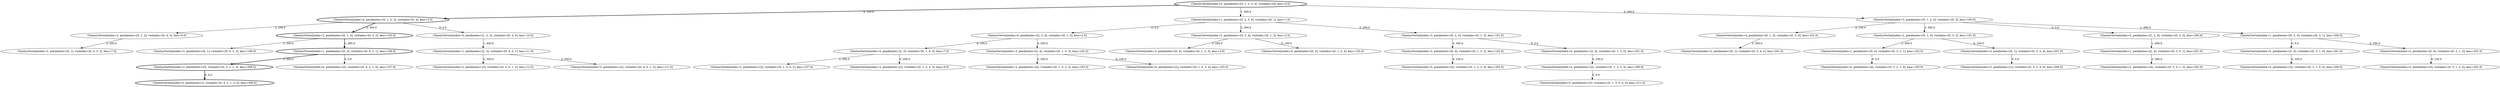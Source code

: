 strict digraph G {
  1 [ style="solid" label="ClientesVertex[index=3, pendientes=[0, 4], visitados=[0, 1, 2, 3], kms=3.0]" ];
  2 [ style="solid" label="ClientesVertex[index=2, pendientes=[3], visitados=[0, 4, 0, 1, 2], kms=12.0]" ];
  3 [ style="solid" label="ClientesVertex[index=1, pendientes=[2, 3], visitados=[0, 4, 0, 1], kms=11.0]" ];
  4 [ style="solid" label="ClientesVertex[index=0, pendientes=[2, 3, 4], visitados=[0, 1, 0], kms=2.0]" ];
  5 [ style="solid" label="ClientesVertex[index=2, pendientes=[0, 1], visitados=[0, 4, 3, 2], kms=7.0]" ];
  6 [ style="solid" label="ClientesVertex[index=2, pendientes=[0, 3, 4], visitados=[0, 1, 2], kms=2.0]" ];
  7 [ style="solid" label="ClientesVertex[index=3, pendientes=[0, 1], visitados=[0, 4, 2, 3], kms=106.0]" ];
  8 [ style="solid" label="ClientesVertex[index=2, pendientes=[4], visitados=[0, 1, 0, 3, 2], kms=103.0]" ];
  9 [ style="bold" label="ClientesVertex[index=0, pendientes=[0, 1, 2, 3, 4], visitados=[0], kms=0.0]" ];
  10 [ style="bold" label="ClientesVertex[index=4, pendientes=[0, 1, 2, 3], visitados=[0, 4], kms=5.0]" ];
  11 [ style="solid" label="ClientesVertex[index=2, pendientes=[0, 4], visitados=[0, 1, 3, 2], kms=102.0]" ];
  12 [ style="bold" label="ClientesVertex[index=1, pendientes=[0, 3], visitados=[0, 4, 2, 1], kms=106.0]" ];
  13 [ style="solid" label="ClientesVertex[index=1, pendientes=[0, 4], visitados=[0, 3, 2, 1], kms=102.0]" ];
  14 [ style="solid" label="ClientesVertex[index=2, pendientes=[3], visitados=[0, 1, 0, 4, 2], kms=107.0]" ];
  15 [ style="solid" label="ClientesVertex[index=4, pendientes=[0, 1, 2], visitados=[0, 3, 4], kms=101.0]" ];
  16 [ style="solid" label="ClientesVertex[index=4, pendientes=[0, 1], visitados=[0, 3, 2, 4], kms=201.0]" ];
  17 [ style="solid" label="ClientesVertex[index=1, pendientes=[0, 2, 3, 4], visitados=[0, 1], kms=1.0]" ];
  18 [ style="solid" label="ClientesVertex[index=3, pendientes=[2], visitados=[0, 1, 0, 4, 3], kms=8.0]" ];
  19 [ style="solid" label="ClientesVertex[index=4, pendientes=[0], visitados=[0, 3, 1, 2, 4], kms=301.0]" ];
  20 [ style="solid" label="ClientesVertex[index=0, pendientes=[2, 4], visitados=[0, 1, 3, 0], kms=201.0]" ];
  21 [ style="solid" label="ClientesVertex[index=0, pendientes=[2, 4], visitados=[0, 3, 1, 0], kms=201.0]" ];
  22 [ style="solid" label="ClientesVertex[index=2, pendientes=[0, 1], visitados=[0, 3, 4, 2], kms=201.0]" ];
  23 [ style="solid" label="ClientesVertex[index=2, pendientes=[0, 4], visitados=[0, 3, 1, 2], kms=201.0]" ];
  24 [ style="solid" label="ClientesVertex[index=1, pendientes=[2, 4], visitados=[0, 3, 0, 1], kms=201.0]" ];
  25 [ style="solid" label="ClientesVertex[index=4, pendientes=[2], visitados=[0, 3, 1, 0, 4], kms=206.0]" ];
  26 [ style="solid" label="ClientesVertex[index=3, pendientes=[0, 1, 2], visitados=[0, 4, 3], kms=6.0]" ];
  27 [ style="solid" label="ClientesVertex[index=4, pendientes=[2, 3], visitados=[0, 1, 0, 4], kms=7.0]" ];
  28 [ style="solid" label="ClientesVertex[index=3, pendientes=[0, 2, 4], visitados=[0, 1, 3], kms=101.0]" ];
  29 [ style="solid" label="ClientesVertex[index=4, pendientes=[0, 3], visitados=[0, 1, 2, 4], kms=102.0]" ];
  30 [ style="bold" label="ClientesVertex[index=2, pendientes=[0, 1, 3], visitados=[0, 4, 2], kms=105.0]" ];
  31 [ style="solid" label="ClientesVertex[index=0, pendientes=[4], visitados=[0, 3, 2, 1, 0], kms=103.0]" ];
  32 [ style="solid" label="ClientesVertex[index=2, pendientes=[0, 1, 4], visitados=[0, 3, 2], kms=101.0]" ];
  33 [ style="solid" label="ClientesVertex[index=0, pendientes=[2], visitados=[0, 1, 3, 0, 4, 0], kms=211.0]" ];
  34 [ style="solid" label="ClientesVertex[index=3, pendientes=[2, 4], visitados=[0, 1, 0, 3], kms=102.0]" ];
  35 [ style="solid" label="ClientesVertex[index=4, pendientes=[2], visitados=[0, 1, 0, 3, 4], kms=103.0]" ];
  36 [ style="bold" label="ClientesVertex[index=3, pendientes=[0], visitados=[0, 4, 2, 1, 3], kms=206.0]" ];
  37 [ style="solid" label="ClientesVertex[index=4, pendientes=[2], visitados=[0, 1, 3, 0, 4], kms=206.0]" ];
  38 [ style="solid" label="ClientesVertex[index=0, pendientes=[1, 2, 3], visitados=[0, 4, 0], kms=10.0]" ];
  39 [ style="solid" label="ClientesVertex[index=3, pendientes=[2], visitados=[0, 4, 0, 1, 3], kms=111.0]" ];
  40 [ style="solid" label="ClientesVertex[index=4, pendientes=[0], visitados=[0, 1, 3, 2, 4], kms=202.0]" ];
  41 [ style="solid" label="ClientesVertex[index=3, pendientes=[0, 1, 2, 4], visitados=[0, 3], kms=100.0]" ];
  42 [ style="bold" label="ClientesVertex[index=0, pendientes=[], visitados=[0, 4, 2, 1, 3, 0], kms=306.0]" ];
  43 [ style="solid" label="ClientesVertex[index=0, pendientes=[1, 2, 4], visitados=[0, 3, 0], kms=200.0]" ];
  44 [ style="solid" label="ClientesVertex[index=0, pendientes=[1], visitados=[0, 3, 2, 4, 0], kms=206.0]" ];
  45 [ style="solid" label="ClientesVertex[index=0, pendientes=[3], visitados=[0, 4, 2, 1, 0], kms=107.0]" ];
  46 [ style="solid" label="ClientesVertex[index=1, pendientes=[0, 2, 4], visitados=[0, 3, 1], kms=200.0]" ];
  47 [ style="solid" label="ClientesVertex[index=2, pendientes=[4], visitados=[0, 3, 0, 1, 2], kms=202.0]" ];
  6 -> 1 [ style="solid" label="3; 200,0" ];
  3 -> 2 [ style="solid" label="2; 300,0" ];
  38 -> 3 [ style="solid" label="1; 400,0" ];
  17 -> 4 [ style="solid" label="0; 0,0" ];
  26 -> 5 [ style="solid" label="2; 300,0" ];
  17 -> 6 [ style="solid" label="2; 300,0" ];
  30 -> 7 [ style="solid" label="3; 200,0" ];
  34 -> 8 [ style="solid" label="2; 300,0" ];
  9 -> 10 [ style="bold" label="4; 100,0" ];
  28 -> 11 [ style="solid" label="2; 300,0" ];
  30 -> 12 [ style="bold" label="1; 400,0" ];
  32 -> 13 [ style="solid" label="1; 400,0" ];
  27 -> 14 [ style="solid" label="2; 300,0" ];
  41 -> 15 [ style="solid" label="4; 100,0" ];
  32 -> 16 [ style="solid" label="4; 100,0" ];
  9 -> 17 [ style="solid" label="1; 400,0" ];
  27 -> 18 [ style="solid" label="3; 200,0" ];
  23 -> 19 [ style="solid" label="4; 100,0" ];
  28 -> 20 [ style="solid" label="0; 0,0" ];
  46 -> 21 [ style="solid" label="0; 0,0" ];
  15 -> 22 [ style="solid" label="2; 300,0" ];
  46 -> 23 [ style="solid" label="2; 300,0" ];
  43 -> 24 [ style="solid" label="1; 400,0" ];
  21 -> 25 [ style="solid" label="4; 100,0" ];
  10 -> 26 [ style="solid" label="3; 200,0" ];
  4 -> 27 [ style="solid" label="4; 100,0" ];
  17 -> 28 [ style="solid" label="3; 200,0" ];
  6 -> 29 [ style="solid" label="4; 100,0" ];
  10 -> 30 [ style="bold" label="2; 300,0" ];
  13 -> 31 [ style="solid" label="0; 0,0" ];
  41 -> 32 [ style="solid" label="2; 300,0" ];
  37 -> 33 [ style="solid" label="0; 0,0" ];
  4 -> 34 [ style="solid" label="3; 200,0" ];
  34 -> 35 [ style="solid" label="4; 100,0" ];
  12 -> 36 [ style="bold" label="3; 200,0" ];
  20 -> 37 [ style="solid" label="4; 100,0" ];
  10 -> 38 [ style="solid" label="0; 0,0" ];
  3 -> 39 [ style="solid" label="3; 200,0" ];
  11 -> 40 [ style="solid" label="4; 100,0" ];
  9 -> 41 [ style="solid" label="3; 200,0" ];
  36 -> 42 [ style="bold" label="0; 0,0" ];
  41 -> 43 [ style="solid" label="0; 0,0" ];
  16 -> 44 [ style="solid" label="0; 0,0" ];
  12 -> 45 [ style="solid" label="0; 0,0" ];
  41 -> 46 [ style="solid" label="1; 400,0" ];
  24 -> 47 [ style="solid" label="2; 300,0" ];
}
